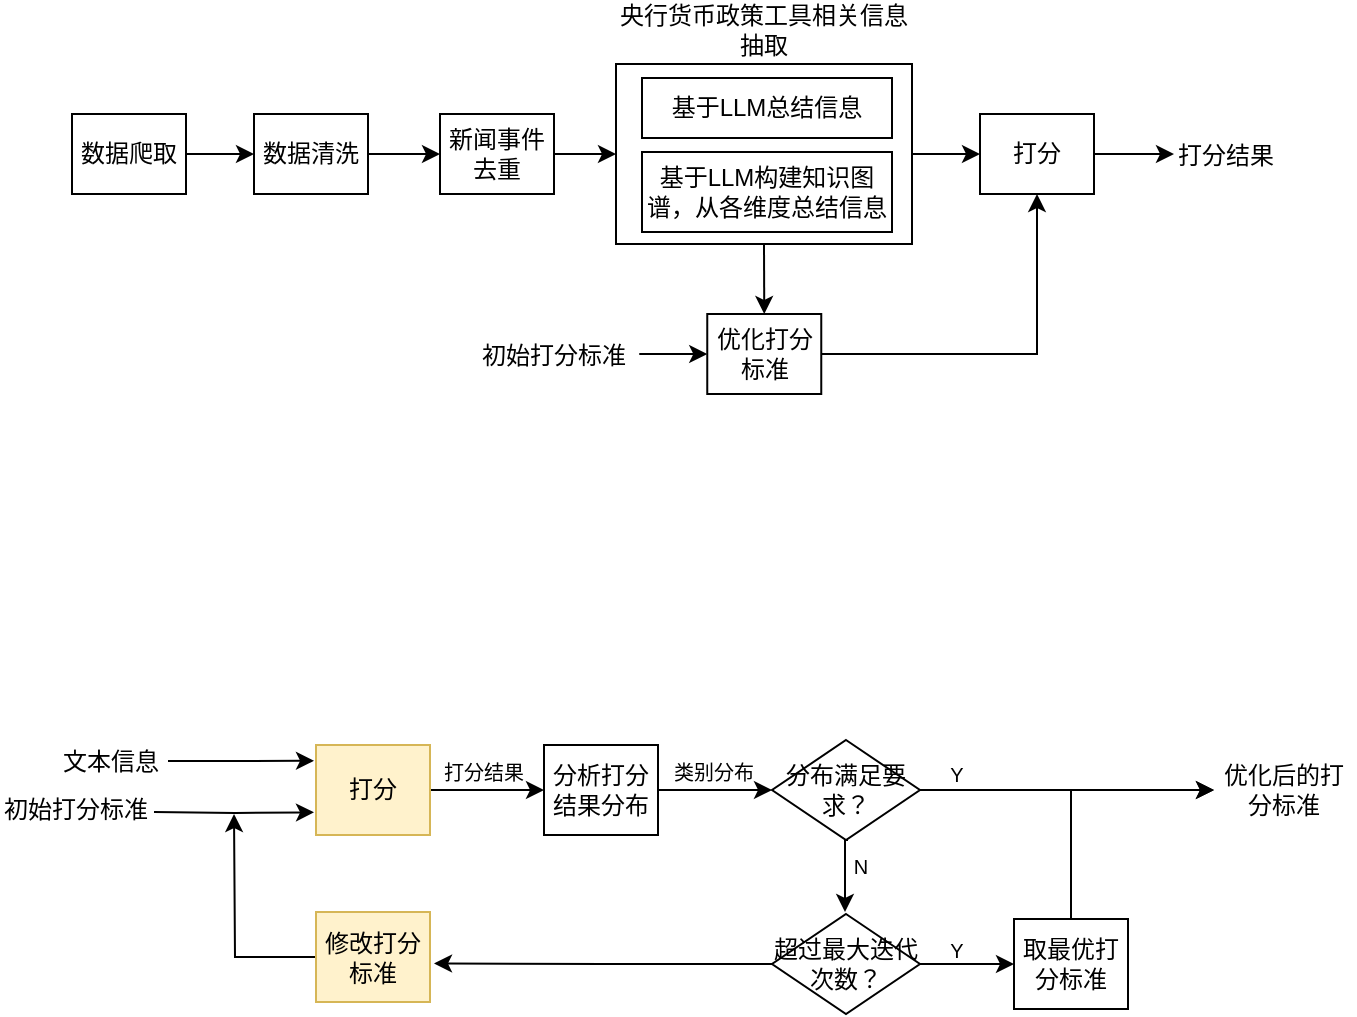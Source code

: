 <mxfile version="24.8.0">
  <diagram name="第 1 页" id="67XEVjzFN6V_1myFa1WP">
    <mxGraphModel dx="1389" dy="538" grid="0" gridSize="10" guides="1" tooltips="1" connect="1" arrows="1" fold="1" page="0" pageScale="1" pageWidth="827" pageHeight="1169" math="0" shadow="0">
      <root>
        <mxCell id="0" />
        <mxCell id="1" parent="0" />
        <mxCell id="gv2YaSpfpl3k-5ACo8h_-53" style="edgeStyle=orthogonalEdgeStyle;rounded=0;orthogonalLoop=1;jettySize=auto;html=1;" edge="1" parent="1" source="gv2YaSpfpl3k-5ACo8h_-4">
          <mxGeometry relative="1" as="geometry">
            <mxPoint x="-40" y="443.379" as="targetPoint" />
          </mxGeometry>
        </mxCell>
        <mxCell id="gv2YaSpfpl3k-5ACo8h_-4" value="文本信息" style="text;html=1;align=center;verticalAlign=middle;whiteSpace=wrap;rounded=0;" vertex="1" parent="1">
          <mxGeometry x="-170" y="428.5" width="57" height="30" as="geometry" />
        </mxCell>
        <mxCell id="gv2YaSpfpl3k-5ACo8h_-5" style="edgeStyle=orthogonalEdgeStyle;rounded=0;orthogonalLoop=1;jettySize=auto;html=1;exitX=1;exitY=0.5;exitDx=0;exitDy=0;entryX=0;entryY=0.5;entryDx=0;entryDy=0;" edge="1" parent="1" source="gv2YaSpfpl3k-5ACo8h_-6" target="gv2YaSpfpl3k-5ACo8h_-8">
          <mxGeometry relative="1" as="geometry" />
        </mxCell>
        <mxCell id="gv2YaSpfpl3k-5ACo8h_-6" value="打分" style="rounded=0;whiteSpace=wrap;html=1;fillColor=#fff2cc;strokeColor=#d6b656;" vertex="1" parent="1">
          <mxGeometry x="-39" y="435.5" width="57" height="45" as="geometry" />
        </mxCell>
        <mxCell id="gv2YaSpfpl3k-5ACo8h_-7" style="edgeStyle=orthogonalEdgeStyle;rounded=0;orthogonalLoop=1;jettySize=auto;html=1;exitX=1;exitY=0.5;exitDx=0;exitDy=0;entryX=0;entryY=0.5;entryDx=0;entryDy=0;" edge="1" parent="1" source="gv2YaSpfpl3k-5ACo8h_-8" target="gv2YaSpfpl3k-5ACo8h_-11">
          <mxGeometry relative="1" as="geometry" />
        </mxCell>
        <mxCell id="gv2YaSpfpl3k-5ACo8h_-8" value="分析打分结果分布" style="rounded=0;whiteSpace=wrap;html=1;" vertex="1" parent="1">
          <mxGeometry x="75" y="435.5" width="57" height="45" as="geometry" />
        </mxCell>
        <mxCell id="gv2YaSpfpl3k-5ACo8h_-9" style="edgeStyle=orthogonalEdgeStyle;rounded=0;orthogonalLoop=1;jettySize=auto;html=1;exitX=1;exitY=0.5;exitDx=0;exitDy=0;" edge="1" parent="1" source="gv2YaSpfpl3k-5ACo8h_-11" target="gv2YaSpfpl3k-5ACo8h_-12">
          <mxGeometry relative="1" as="geometry" />
        </mxCell>
        <mxCell id="gv2YaSpfpl3k-5ACo8h_-10" style="edgeStyle=orthogonalEdgeStyle;rounded=0;orthogonalLoop=1;jettySize=auto;html=1;exitX=0.5;exitY=1;exitDx=0;exitDy=0;entryX=0.5;entryY=0;entryDx=0;entryDy=0;" edge="1" parent="1">
          <mxGeometry relative="1" as="geometry">
            <mxPoint x="227" y="483" as="sourcePoint" />
            <mxPoint x="225.5" y="519" as="targetPoint" />
          </mxGeometry>
        </mxCell>
        <mxCell id="gv2YaSpfpl3k-5ACo8h_-11" value="分布满足要求？" style="rhombus;whiteSpace=wrap;html=1;" vertex="1" parent="1">
          <mxGeometry x="189" y="433" width="74" height="50" as="geometry" />
        </mxCell>
        <mxCell id="gv2YaSpfpl3k-5ACo8h_-12" value="优化后的打分标准" style="text;html=1;align=center;verticalAlign=middle;whiteSpace=wrap;rounded=0;" vertex="1" parent="1">
          <mxGeometry x="410" y="443" width="70" height="30" as="geometry" />
        </mxCell>
        <mxCell id="gv2YaSpfpl3k-5ACo8h_-52" style="edgeStyle=orthogonalEdgeStyle;rounded=0;orthogonalLoop=1;jettySize=auto;html=1;exitX=0;exitY=0.5;exitDx=0;exitDy=0;" edge="1" parent="1" source="gv2YaSpfpl3k-5ACo8h_-18">
          <mxGeometry relative="1" as="geometry">
            <mxPoint x="-80" y="470" as="targetPoint" />
          </mxGeometry>
        </mxCell>
        <mxCell id="gv2YaSpfpl3k-5ACo8h_-18" value="修改打分标准" style="rounded=0;whiteSpace=wrap;html=1;fillColor=#fff2cc;strokeColor=#d6b656;" vertex="1" parent="1">
          <mxGeometry x="-39" y="519" width="57" height="45" as="geometry" />
        </mxCell>
        <mxCell id="gv2YaSpfpl3k-5ACo8h_-19" value="&lt;p style=&quot;line-height: 100%; font-size: 10px;&quot;&gt;打分结果&lt;/p&gt;" style="text;html=1;align=center;verticalAlign=middle;whiteSpace=wrap;rounded=0;spacing=2;fontSize=10;" vertex="1" parent="1">
          <mxGeometry x="23" y="444" width="44" height="10" as="geometry" />
        </mxCell>
        <mxCell id="gv2YaSpfpl3k-5ACo8h_-20" value="&lt;p style=&quot;line-height: 100%; font-size: 10px;&quot;&gt;类别分布&lt;/p&gt;" style="text;html=1;align=center;verticalAlign=middle;whiteSpace=wrap;rounded=0;spacing=2;fontSize=10;" vertex="1" parent="1">
          <mxGeometry x="138" y="444" width="44" height="10" as="geometry" />
        </mxCell>
        <mxCell id="gv2YaSpfpl3k-5ACo8h_-21" value="&lt;p style=&quot;line-height: 100%; font-size: 10px;&quot;&gt;Y&lt;/p&gt;" style="text;html=1;align=center;verticalAlign=middle;whiteSpace=wrap;rounded=0;spacing=2;fontSize=10;" vertex="1" parent="1">
          <mxGeometry x="274" y="444.5" width="15" height="10" as="geometry" />
        </mxCell>
        <mxCell id="gv2YaSpfpl3k-5ACo8h_-22" value="&lt;p style=&quot;line-height: 100%; font-size: 10px;&quot;&gt;N&lt;/p&gt;" style="text;html=1;align=center;verticalAlign=middle;whiteSpace=wrap;rounded=0;spacing=2;fontSize=10;" vertex="1" parent="1">
          <mxGeometry x="226" y="491" width="15" height="10" as="geometry" />
        </mxCell>
        <mxCell id="gv2YaSpfpl3k-5ACo8h_-49" style="edgeStyle=orthogonalEdgeStyle;rounded=0;orthogonalLoop=1;jettySize=auto;html=1;exitX=1;exitY=0.5;exitDx=0;exitDy=0;" edge="1" parent="1">
          <mxGeometry relative="1" as="geometry">
            <mxPoint x="-40" y="469.138" as="targetPoint" />
            <mxPoint x="-120.0" y="469" as="sourcePoint" />
          </mxGeometry>
        </mxCell>
        <mxCell id="gv2YaSpfpl3k-5ACo8h_-37" value="&lt;span style=&quot;color: rgb(0, 0, 0); font-family: Helvetica; font-size: 12px; font-style: normal; font-variant-ligatures: normal; font-variant-caps: normal; font-weight: 400; letter-spacing: normal; orphans: 2; text-align: center; text-indent: 0px; text-transform: none; widows: 2; word-spacing: 0px; -webkit-text-stroke-width: 0px; white-space: normal; background-color: rgb(255, 255, 255); text-decoration-thickness: initial; text-decoration-style: initial; text-decoration-color: initial; display: inline !important; float: none;&quot;&gt;初始打分标准&lt;/span&gt;" style="text;whiteSpace=wrap;html=1;" vertex="1" parent="1">
          <mxGeometry x="-196.63" y="453.5" width="80.63" height="27" as="geometry" />
        </mxCell>
        <mxCell id="gv2YaSpfpl3k-5ACo8h_-42" style="edgeStyle=orthogonalEdgeStyle;rounded=0;orthogonalLoop=1;jettySize=auto;html=1;exitX=1;exitY=0.5;exitDx=0;exitDy=0;entryX=0;entryY=0.5;entryDx=0;entryDy=0;" edge="1" parent="1" source="gv2YaSpfpl3k-5ACo8h_-39" target="gv2YaSpfpl3k-5ACo8h_-41">
          <mxGeometry relative="1" as="geometry" />
        </mxCell>
        <mxCell id="gv2YaSpfpl3k-5ACo8h_-46" style="edgeStyle=orthogonalEdgeStyle;rounded=0;orthogonalLoop=1;jettySize=auto;html=1;exitX=0;exitY=0.5;exitDx=0;exitDy=0;" edge="1" parent="1" source="gv2YaSpfpl3k-5ACo8h_-39">
          <mxGeometry relative="1" as="geometry">
            <mxPoint x="20" y="544.759" as="targetPoint" />
          </mxGeometry>
        </mxCell>
        <mxCell id="gv2YaSpfpl3k-5ACo8h_-39" value="超过最大迭代次数？" style="rhombus;whiteSpace=wrap;html=1;" vertex="1" parent="1">
          <mxGeometry x="189" y="520" width="74" height="50" as="geometry" />
        </mxCell>
        <mxCell id="gv2YaSpfpl3k-5ACo8h_-44" style="edgeStyle=orthogonalEdgeStyle;rounded=0;orthogonalLoop=1;jettySize=auto;html=1;exitX=0.5;exitY=0;exitDx=0;exitDy=0;entryX=0;entryY=0.5;entryDx=0;entryDy=0;" edge="1" parent="1" source="gv2YaSpfpl3k-5ACo8h_-41" target="gv2YaSpfpl3k-5ACo8h_-12">
          <mxGeometry relative="1" as="geometry" />
        </mxCell>
        <mxCell id="gv2YaSpfpl3k-5ACo8h_-41" value="取最优打分标准" style="rounded=0;whiteSpace=wrap;html=1;" vertex="1" parent="1">
          <mxGeometry x="310" y="522.5" width="57" height="45" as="geometry" />
        </mxCell>
        <mxCell id="gv2YaSpfpl3k-5ACo8h_-45" value="&lt;p style=&quot;line-height: 100%; font-size: 10px;&quot;&gt;Y&lt;/p&gt;" style="text;html=1;align=center;verticalAlign=middle;whiteSpace=wrap;rounded=0;spacing=2;fontSize=10;" vertex="1" parent="1">
          <mxGeometry x="274" y="532.5" width="15" height="10" as="geometry" />
        </mxCell>
        <mxCell id="gv2YaSpfpl3k-5ACo8h_-62" style="edgeStyle=orthogonalEdgeStyle;rounded=0;orthogonalLoop=1;jettySize=auto;html=1;exitX=1;exitY=0.5;exitDx=0;exitDy=0;entryX=0;entryY=0.5;entryDx=0;entryDy=0;" edge="1" parent="1" source="gv2YaSpfpl3k-5ACo8h_-54" target="gv2YaSpfpl3k-5ACo8h_-56">
          <mxGeometry relative="1" as="geometry" />
        </mxCell>
        <mxCell id="gv2YaSpfpl3k-5ACo8h_-54" value="数据爬取" style="rounded=0;whiteSpace=wrap;html=1;" vertex="1" parent="1">
          <mxGeometry x="-161" y="120" width="57" height="40" as="geometry" />
        </mxCell>
        <mxCell id="gv2YaSpfpl3k-5ACo8h_-55" style="edgeStyle=orthogonalEdgeStyle;rounded=0;orthogonalLoop=1;jettySize=auto;html=1;exitX=0.5;exitY=1;exitDx=0;exitDy=0;" edge="1" parent="1" source="gv2YaSpfpl3k-5ACo8h_-54" target="gv2YaSpfpl3k-5ACo8h_-54">
          <mxGeometry relative="1" as="geometry" />
        </mxCell>
        <mxCell id="gv2YaSpfpl3k-5ACo8h_-63" style="edgeStyle=orthogonalEdgeStyle;rounded=0;orthogonalLoop=1;jettySize=auto;html=1;exitX=1;exitY=0.5;exitDx=0;exitDy=0;entryX=0;entryY=0.5;entryDx=0;entryDy=0;" edge="1" parent="1" source="gv2YaSpfpl3k-5ACo8h_-56" target="gv2YaSpfpl3k-5ACo8h_-57">
          <mxGeometry relative="1" as="geometry" />
        </mxCell>
        <mxCell id="gv2YaSpfpl3k-5ACo8h_-56" value="数据清洗" style="rounded=0;whiteSpace=wrap;html=1;" vertex="1" parent="1">
          <mxGeometry x="-70" y="120" width="57" height="40" as="geometry" />
        </mxCell>
        <mxCell id="gv2YaSpfpl3k-5ACo8h_-70" style="edgeStyle=orthogonalEdgeStyle;rounded=0;orthogonalLoop=1;jettySize=auto;html=1;exitX=1;exitY=0.5;exitDx=0;exitDy=0;entryX=0;entryY=0.5;entryDx=0;entryDy=0;" edge="1" parent="1" source="gv2YaSpfpl3k-5ACo8h_-57" target="gv2YaSpfpl3k-5ACo8h_-65">
          <mxGeometry relative="1" as="geometry" />
        </mxCell>
        <mxCell id="gv2YaSpfpl3k-5ACo8h_-57" value="新闻事件去重" style="rounded=0;whiteSpace=wrap;html=1;" vertex="1" parent="1">
          <mxGeometry x="23" y="120" width="57" height="40" as="geometry" />
        </mxCell>
        <mxCell id="gv2YaSpfpl3k-5ACo8h_-73" style="edgeStyle=orthogonalEdgeStyle;rounded=0;orthogonalLoop=1;jettySize=auto;html=1;exitX=1;exitY=0.5;exitDx=0;exitDy=0;entryX=0;entryY=0.5;entryDx=0;entryDy=0;" edge="1" parent="1" source="gv2YaSpfpl3k-5ACo8h_-59" target="gv2YaSpfpl3k-5ACo8h_-61">
          <mxGeometry relative="1" as="geometry" />
        </mxCell>
        <mxCell id="gv2YaSpfpl3k-5ACo8h_-59" value="打分" style="rounded=0;whiteSpace=wrap;html=1;" vertex="1" parent="1">
          <mxGeometry x="293" y="120" width="57" height="40" as="geometry" />
        </mxCell>
        <mxCell id="gv2YaSpfpl3k-5ACo8h_-71" style="edgeStyle=orthogonalEdgeStyle;rounded=0;orthogonalLoop=1;jettySize=auto;html=1;exitX=1;exitY=0.5;exitDx=0;exitDy=0;entryX=0.5;entryY=1;entryDx=0;entryDy=0;" edge="1" parent="1" source="gv2YaSpfpl3k-5ACo8h_-60" target="gv2YaSpfpl3k-5ACo8h_-59">
          <mxGeometry relative="1" as="geometry" />
        </mxCell>
        <mxCell id="gv2YaSpfpl3k-5ACo8h_-60" value="优化打分标准" style="rounded=0;whiteSpace=wrap;html=1;" vertex="1" parent="1">
          <mxGeometry x="156.63" y="220" width="57" height="40" as="geometry" />
        </mxCell>
        <mxCell id="gv2YaSpfpl3k-5ACo8h_-61" value="&lt;span style=&quot;color: rgb(0, 0, 0); font-family: Helvetica; font-size: 12px; font-style: normal; font-variant-ligatures: normal; font-variant-caps: normal; font-weight: 400; letter-spacing: normal; orphans: 2; text-align: center; text-indent: 0px; text-transform: none; widows: 2; word-spacing: 0px; -webkit-text-stroke-width: 0px; white-space: normal; background-color: rgb(255, 255, 255); text-decoration-thickness: initial; text-decoration-style: initial; text-decoration-color: initial; display: inline !important; float: none;&quot;&gt;打分结果&lt;/span&gt;" style="text;whiteSpace=wrap;html=1;" vertex="1" parent="1">
          <mxGeometry x="390" y="126.5" width="60.63" height="27" as="geometry" />
        </mxCell>
        <mxCell id="gv2YaSpfpl3k-5ACo8h_-69" value="" style="group" vertex="1" connectable="0" parent="1">
          <mxGeometry x="111" y="95" width="148" height="90" as="geometry" />
        </mxCell>
        <mxCell id="gv2YaSpfpl3k-5ACo8h_-65" value="央行货币政策工具相关信息抽取" style="rounded=0;whiteSpace=wrap;html=1;labelPosition=center;verticalLabelPosition=top;align=center;verticalAlign=bottom;" vertex="1" parent="gv2YaSpfpl3k-5ACo8h_-69">
          <mxGeometry width="148" height="90" as="geometry" />
        </mxCell>
        <mxCell id="gv2YaSpfpl3k-5ACo8h_-67" value="基于LLM总结信息" style="rounded=0;whiteSpace=wrap;html=1;" vertex="1" parent="gv2YaSpfpl3k-5ACo8h_-69">
          <mxGeometry x="13" y="7" width="125" height="30" as="geometry" />
        </mxCell>
        <mxCell id="gv2YaSpfpl3k-5ACo8h_-68" value="基于LLM构建知识图谱，从各维度总结信息" style="rounded=0;whiteSpace=wrap;html=1;" vertex="1" parent="gv2YaSpfpl3k-5ACo8h_-69">
          <mxGeometry x="13" y="44" width="125" height="40" as="geometry" />
        </mxCell>
        <mxCell id="gv2YaSpfpl3k-5ACo8h_-72" style="edgeStyle=orthogonalEdgeStyle;rounded=0;orthogonalLoop=1;jettySize=auto;html=1;exitX=1;exitY=0.5;exitDx=0;exitDy=0;entryX=0;entryY=0.5;entryDx=0;entryDy=0;" edge="1" parent="1" source="gv2YaSpfpl3k-5ACo8h_-65" target="gv2YaSpfpl3k-5ACo8h_-59">
          <mxGeometry relative="1" as="geometry" />
        </mxCell>
        <mxCell id="gv2YaSpfpl3k-5ACo8h_-75" style="edgeStyle=orthogonalEdgeStyle;rounded=0;orthogonalLoop=1;jettySize=auto;html=1;exitX=1;exitY=0.5;exitDx=0;exitDy=0;entryX=0;entryY=0.5;entryDx=0;entryDy=0;" edge="1" parent="1" source="gv2YaSpfpl3k-5ACo8h_-74" target="gv2YaSpfpl3k-5ACo8h_-60">
          <mxGeometry relative="1" as="geometry" />
        </mxCell>
        <mxCell id="gv2YaSpfpl3k-5ACo8h_-74" value="&lt;span style=&quot;color: rgb(0, 0, 0); font-family: Helvetica; font-size: 12px; font-style: normal; font-variant-ligatures: normal; font-variant-caps: normal; font-weight: 400; letter-spacing: normal; orphans: 2; text-align: center; text-indent: 0px; text-transform: none; widows: 2; word-spacing: 0px; -webkit-text-stroke-width: 0px; white-space: normal; background-color: rgb(255, 255, 255); text-decoration-thickness: initial; text-decoration-style: initial; text-decoration-color: initial; display: inline !important; float: none;&quot;&gt;初始打分标准&lt;/span&gt;" style="text;whiteSpace=wrap;html=1;" vertex="1" parent="1">
          <mxGeometry x="42" y="226.5" width="80.63" height="27" as="geometry" />
        </mxCell>
        <mxCell id="gv2YaSpfpl3k-5ACo8h_-76" style="edgeStyle=orthogonalEdgeStyle;rounded=0;orthogonalLoop=1;jettySize=auto;html=1;exitX=0.5;exitY=1;exitDx=0;exitDy=0;entryX=0.5;entryY=0;entryDx=0;entryDy=0;" edge="1" parent="1" source="gv2YaSpfpl3k-5ACo8h_-65" target="gv2YaSpfpl3k-5ACo8h_-60">
          <mxGeometry relative="1" as="geometry" />
        </mxCell>
      </root>
    </mxGraphModel>
  </diagram>
</mxfile>
